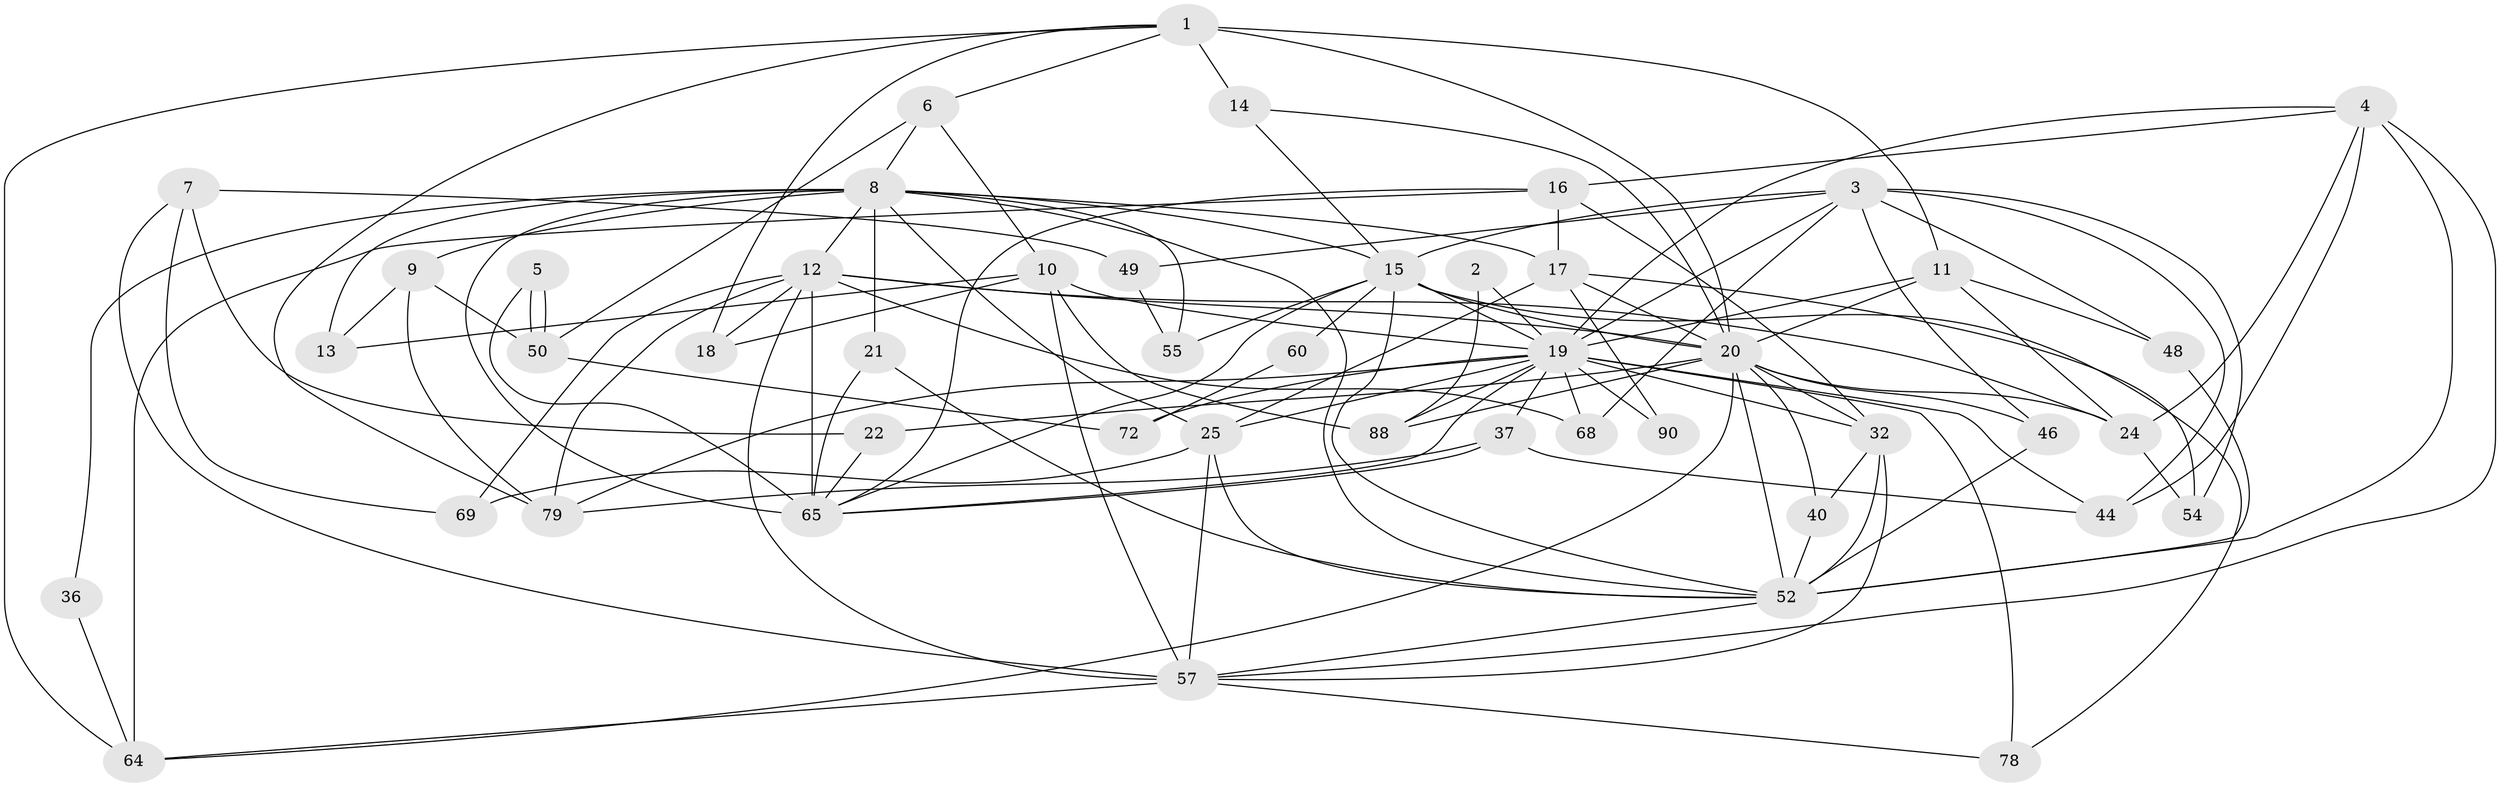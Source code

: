 // original degree distribution, {4: 0.22340425531914893, 2: 0.1276595744680851, 3: 0.3404255319148936, 5: 0.1276595744680851, 6: 0.09574468085106383, 8: 0.02127659574468085, 7: 0.06382978723404255}
// Generated by graph-tools (version 1.1) at 2025/18/03/04/25 18:18:55]
// undirected, 47 vertices, 123 edges
graph export_dot {
graph [start="1"]
  node [color=gray90,style=filled];
  1 [super="+42+53"];
  2;
  3 [super="+31"];
  4 [super="+41"];
  5;
  6 [super="+71+86"];
  7 [super="+43"];
  8 [super="+82"];
  9;
  10 [super="+23"];
  11 [super="+29+38"];
  12 [super="+34"];
  13;
  14;
  15 [super="+27+51+26"];
  16 [super="+61"];
  17 [super="+59"];
  18;
  19 [super="+56+94+28"];
  20 [super="+92+91+33"];
  21 [super="+63"];
  22;
  24 [super="+30"];
  25 [super="+35"];
  32 [super="+84"];
  36;
  37 [super="+45"];
  40;
  44;
  46;
  48;
  49;
  50;
  52 [super="+66+67"];
  54;
  55;
  57 [super="+81"];
  60;
  64;
  65 [super="+70"];
  68;
  69;
  72;
  78 [super="+85"];
  79;
  88;
  90;
  1 -- 14 [weight=2];
  1 -- 64;
  1 -- 18;
  1 -- 6;
  1 -- 79;
  1 -- 11;
  1 -- 20;
  2 -- 88;
  2 -- 19;
  3 -- 44;
  3 -- 19 [weight=2];
  3 -- 68;
  3 -- 46;
  3 -- 15;
  3 -- 48;
  3 -- 49;
  3 -- 54;
  4 -- 44;
  4 -- 52 [weight=2];
  4 -- 16;
  4 -- 24;
  4 -- 19;
  4 -- 57;
  5 -- 50;
  5 -- 50;
  5 -- 65;
  6 -- 50;
  6 -- 8;
  6 -- 10;
  7 -- 57;
  7 -- 69;
  7 -- 49;
  7 -- 22;
  8 -- 13;
  8 -- 36;
  8 -- 9;
  8 -- 55;
  8 -- 25 [weight=2];
  8 -- 52;
  8 -- 12;
  8 -- 21 [weight=3];
  8 -- 17;
  8 -- 65;
  8 -- 15;
  9 -- 13;
  9 -- 50;
  9 -- 79;
  10 -- 18;
  10 -- 88;
  10 -- 13;
  10 -- 19;
  10 -- 57;
  11 -- 48;
  11 -- 19;
  11 -- 20 [weight=3];
  11 -- 24;
  12 -- 79 [weight=2];
  12 -- 65 [weight=2];
  12 -- 68;
  12 -- 69;
  12 -- 18;
  12 -- 24;
  12 -- 20;
  12 -- 57;
  14 -- 20;
  14 -- 15;
  15 -- 20;
  15 -- 60 [weight=2];
  15 -- 52;
  15 -- 65;
  15 -- 78;
  15 -- 19;
  15 -- 55;
  16 -- 64;
  16 -- 32;
  16 -- 17;
  16 -- 65;
  17 -- 54;
  17 -- 90;
  17 -- 25 [weight=2];
  17 -- 20;
  19 -- 44;
  19 -- 72;
  19 -- 37;
  19 -- 68;
  19 -- 79;
  19 -- 88;
  19 -- 25;
  19 -- 90;
  19 -- 65;
  19 -- 78;
  19 -- 32;
  20 -- 22 [weight=2];
  20 -- 64;
  20 -- 32;
  20 -- 52;
  20 -- 40;
  20 -- 24;
  20 -- 88;
  20 -- 46;
  21 -- 65 [weight=2];
  21 -- 52;
  22 -- 65;
  24 -- 54;
  25 -- 52;
  25 -- 69;
  25 -- 57;
  32 -- 52;
  32 -- 40;
  32 -- 57;
  36 -- 64;
  37 -- 44;
  37 -- 65;
  37 -- 79;
  40 -- 52;
  46 -- 52;
  48 -- 52;
  49 -- 55;
  50 -- 72;
  52 -- 57;
  57 -- 78;
  57 -- 64;
  60 -- 72;
}
